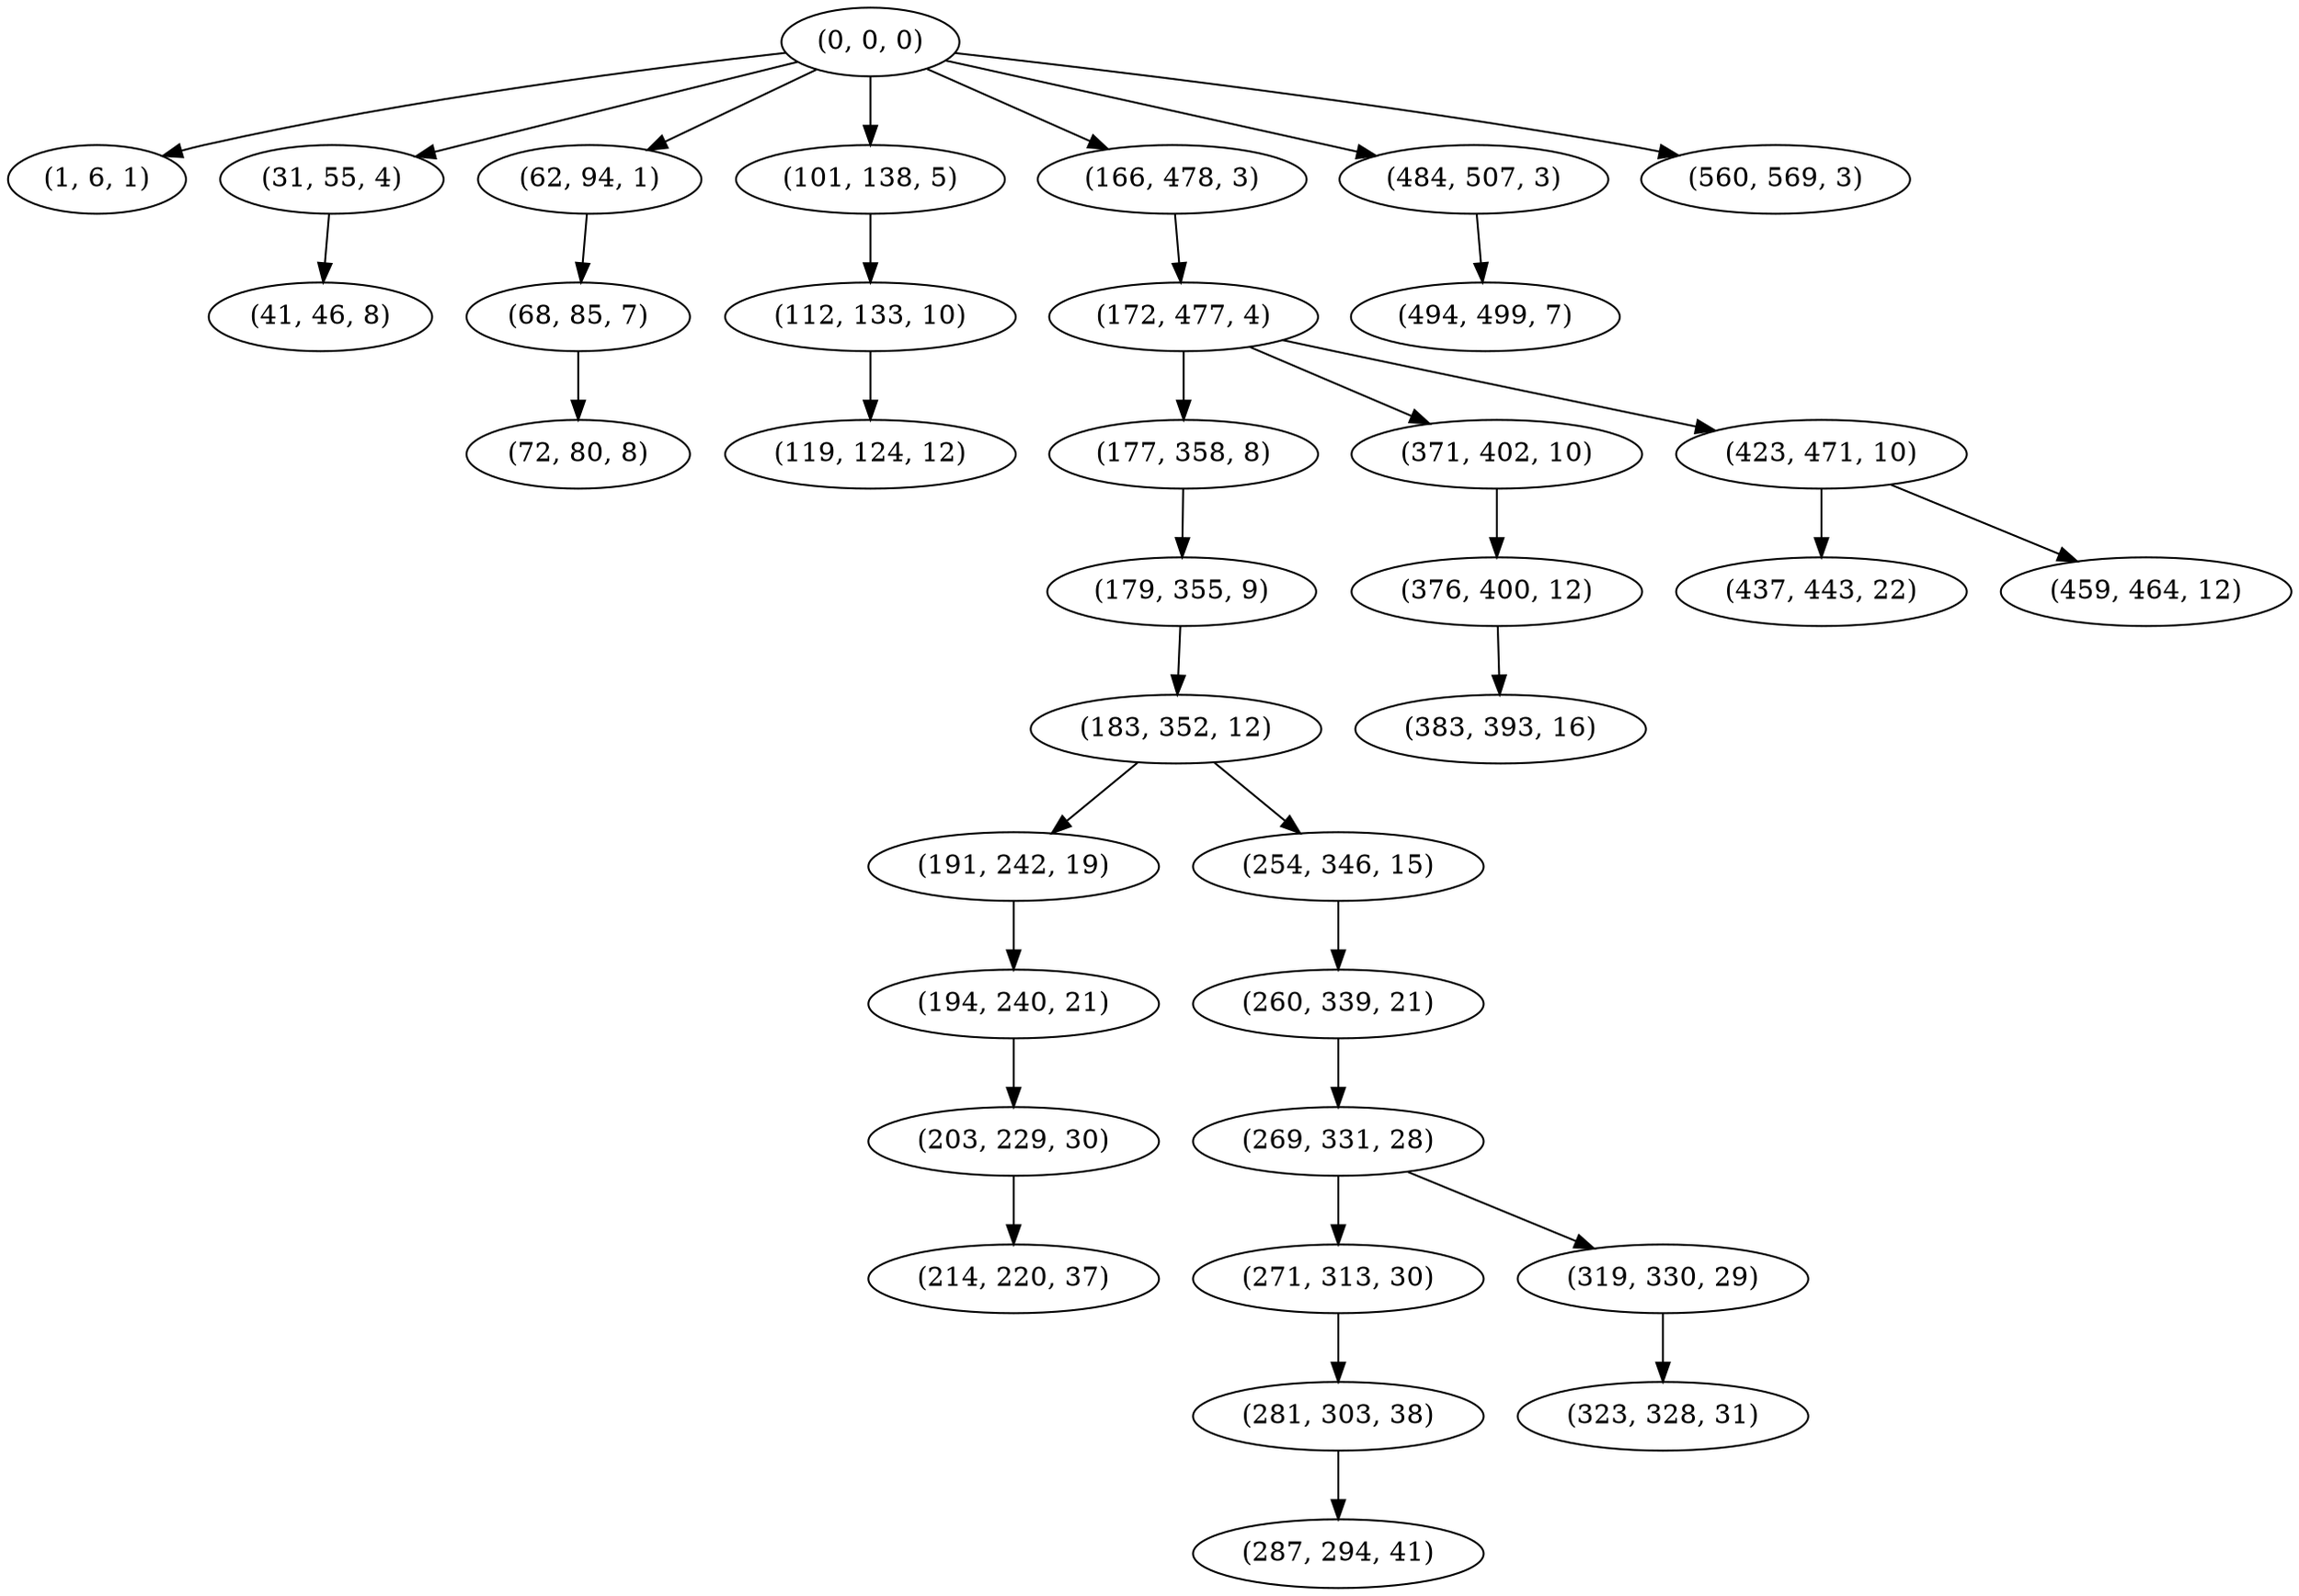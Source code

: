 digraph tree {
    "(0, 0, 0)";
    "(1, 6, 1)";
    "(31, 55, 4)";
    "(41, 46, 8)";
    "(62, 94, 1)";
    "(68, 85, 7)";
    "(72, 80, 8)";
    "(101, 138, 5)";
    "(112, 133, 10)";
    "(119, 124, 12)";
    "(166, 478, 3)";
    "(172, 477, 4)";
    "(177, 358, 8)";
    "(179, 355, 9)";
    "(183, 352, 12)";
    "(191, 242, 19)";
    "(194, 240, 21)";
    "(203, 229, 30)";
    "(214, 220, 37)";
    "(254, 346, 15)";
    "(260, 339, 21)";
    "(269, 331, 28)";
    "(271, 313, 30)";
    "(281, 303, 38)";
    "(287, 294, 41)";
    "(319, 330, 29)";
    "(323, 328, 31)";
    "(371, 402, 10)";
    "(376, 400, 12)";
    "(383, 393, 16)";
    "(423, 471, 10)";
    "(437, 443, 22)";
    "(459, 464, 12)";
    "(484, 507, 3)";
    "(494, 499, 7)";
    "(560, 569, 3)";
    "(0, 0, 0)" -> "(1, 6, 1)";
    "(0, 0, 0)" -> "(31, 55, 4)";
    "(0, 0, 0)" -> "(62, 94, 1)";
    "(0, 0, 0)" -> "(101, 138, 5)";
    "(0, 0, 0)" -> "(166, 478, 3)";
    "(0, 0, 0)" -> "(484, 507, 3)";
    "(0, 0, 0)" -> "(560, 569, 3)";
    "(31, 55, 4)" -> "(41, 46, 8)";
    "(62, 94, 1)" -> "(68, 85, 7)";
    "(68, 85, 7)" -> "(72, 80, 8)";
    "(101, 138, 5)" -> "(112, 133, 10)";
    "(112, 133, 10)" -> "(119, 124, 12)";
    "(166, 478, 3)" -> "(172, 477, 4)";
    "(172, 477, 4)" -> "(177, 358, 8)";
    "(172, 477, 4)" -> "(371, 402, 10)";
    "(172, 477, 4)" -> "(423, 471, 10)";
    "(177, 358, 8)" -> "(179, 355, 9)";
    "(179, 355, 9)" -> "(183, 352, 12)";
    "(183, 352, 12)" -> "(191, 242, 19)";
    "(183, 352, 12)" -> "(254, 346, 15)";
    "(191, 242, 19)" -> "(194, 240, 21)";
    "(194, 240, 21)" -> "(203, 229, 30)";
    "(203, 229, 30)" -> "(214, 220, 37)";
    "(254, 346, 15)" -> "(260, 339, 21)";
    "(260, 339, 21)" -> "(269, 331, 28)";
    "(269, 331, 28)" -> "(271, 313, 30)";
    "(269, 331, 28)" -> "(319, 330, 29)";
    "(271, 313, 30)" -> "(281, 303, 38)";
    "(281, 303, 38)" -> "(287, 294, 41)";
    "(319, 330, 29)" -> "(323, 328, 31)";
    "(371, 402, 10)" -> "(376, 400, 12)";
    "(376, 400, 12)" -> "(383, 393, 16)";
    "(423, 471, 10)" -> "(437, 443, 22)";
    "(423, 471, 10)" -> "(459, 464, 12)";
    "(484, 507, 3)" -> "(494, 499, 7)";
}
